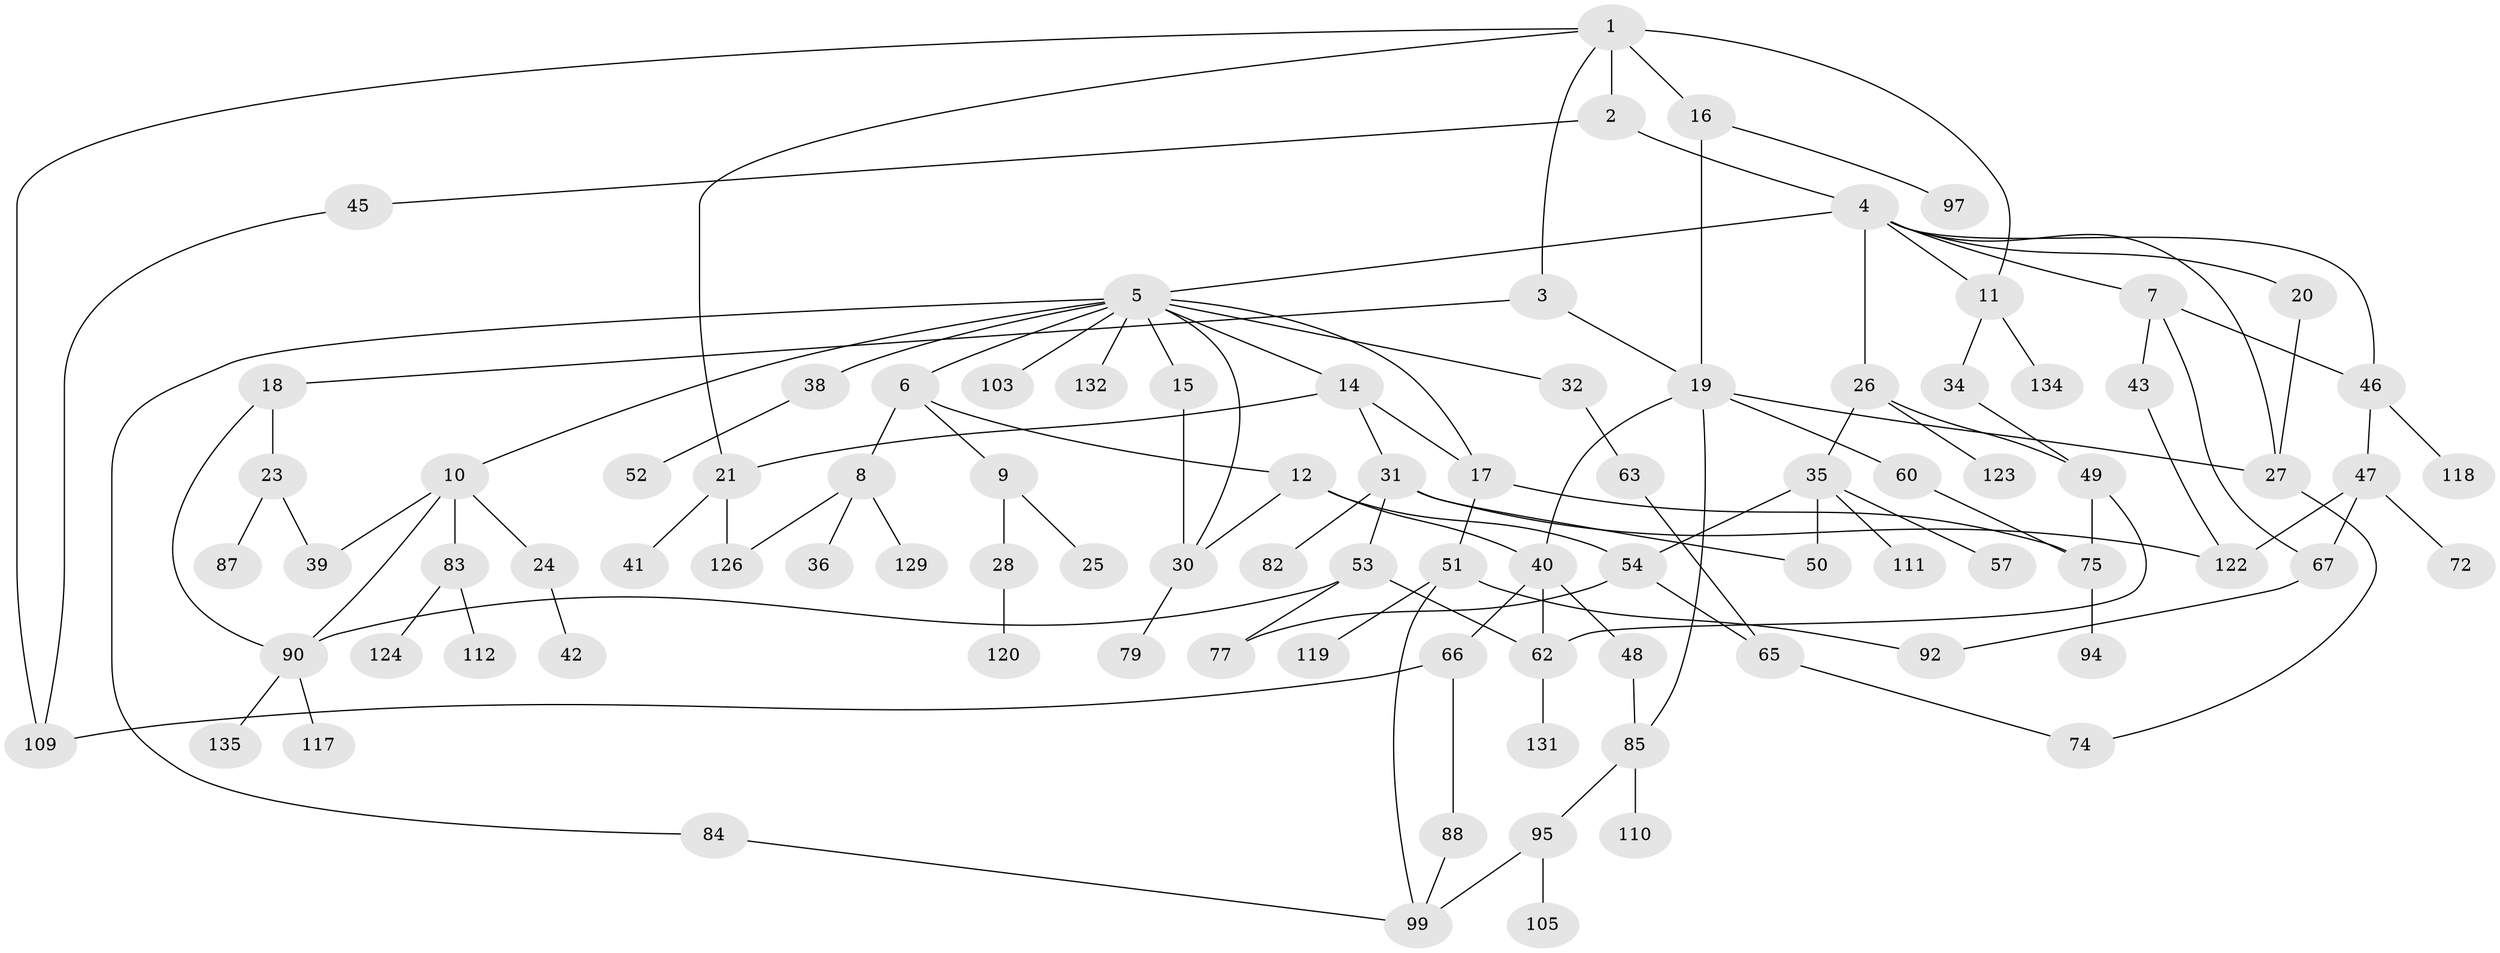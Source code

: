 // Generated by graph-tools (version 1.1) at 2025/51/02/27/25 19:51:36]
// undirected, 91 vertices, 124 edges
graph export_dot {
graph [start="1"]
  node [color=gray90,style=filled];
  1 [super="+71"];
  2;
  3 [super="+80"];
  4 [super="+73"];
  5 [super="+13"];
  6 [super="+113"];
  7 [super="+89"];
  8 [super="+68"];
  9;
  10 [super="+96"];
  11 [super="+22"];
  12 [super="+98"];
  14 [super="+29"];
  15;
  16 [super="+64"];
  17 [super="+130"];
  18;
  19 [super="+58"];
  20;
  21 [super="+37"];
  23 [super="+115"];
  24 [super="+33"];
  25;
  26 [super="+44"];
  27 [super="+70"];
  28;
  30 [super="+61"];
  31 [super="+108"];
  32;
  34;
  35 [super="+86"];
  36 [super="+128"];
  38 [super="+59"];
  39;
  40 [super="+127"];
  41;
  42 [super="+116"];
  43;
  45;
  46 [super="+55"];
  47 [super="+107"];
  48 [super="+76"];
  49 [super="+56"];
  50;
  51 [super="+81"];
  52;
  53 [super="+136"];
  54 [super="+69"];
  57;
  60;
  62 [super="+100"];
  63;
  65;
  66;
  67 [super="+91"];
  72;
  74;
  75 [super="+114"];
  77 [super="+78"];
  79;
  82 [super="+93"];
  83;
  84 [super="+125"];
  85 [super="+106"];
  87;
  88;
  90 [super="+101"];
  92;
  94;
  95 [super="+102"];
  97;
  99 [super="+104"];
  103;
  105;
  109 [super="+138"];
  110;
  111;
  112;
  117;
  118 [super="+121"];
  119;
  120 [super="+133"];
  122 [super="+137"];
  123;
  124;
  126;
  129;
  131;
  132;
  134;
  135;
  1 -- 2;
  1 -- 3;
  1 -- 16 [weight=2];
  1 -- 21;
  1 -- 109;
  1 -- 11;
  2 -- 4;
  2 -- 45;
  3 -- 18;
  3 -- 19;
  4 -- 5;
  4 -- 7;
  4 -- 11;
  4 -- 20;
  4 -- 26;
  4 -- 27;
  4 -- 46;
  5 -- 6;
  5 -- 10;
  5 -- 14;
  5 -- 17;
  5 -- 38;
  5 -- 84;
  5 -- 103;
  5 -- 132;
  5 -- 30;
  5 -- 32;
  5 -- 15;
  6 -- 8;
  6 -- 9;
  6 -- 12;
  7 -- 43;
  7 -- 46;
  7 -- 67;
  8 -- 36;
  8 -- 129;
  8 -- 126;
  9 -- 25;
  9 -- 28;
  10 -- 24;
  10 -- 39;
  10 -- 83;
  10 -- 90;
  11 -- 34;
  11 -- 134;
  12 -- 30;
  12 -- 54;
  12 -- 40;
  14 -- 21;
  14 -- 17;
  14 -- 31;
  15 -- 30;
  16 -- 97;
  16 -- 19;
  17 -- 51;
  17 -- 75;
  18 -- 23;
  18 -- 90;
  19 -- 40;
  19 -- 60;
  19 -- 27;
  19 -- 85;
  20 -- 27;
  21 -- 41;
  21 -- 126;
  23 -- 87;
  23 -- 39;
  24 -- 42;
  26 -- 35;
  26 -- 49;
  26 -- 123;
  27 -- 74;
  28 -- 120;
  30 -- 79;
  31 -- 53;
  31 -- 82;
  31 -- 50;
  31 -- 122;
  32 -- 63;
  34 -- 49;
  35 -- 50;
  35 -- 57;
  35 -- 111;
  35 -- 54;
  38 -- 52;
  40 -- 48;
  40 -- 66;
  40 -- 62;
  43 -- 122;
  45 -- 109;
  46 -- 47;
  46 -- 118;
  47 -- 67;
  47 -- 72;
  47 -- 122;
  48 -- 85;
  49 -- 75;
  49 -- 62;
  51 -- 99;
  51 -- 92;
  51 -- 119;
  53 -- 62;
  53 -- 77;
  53 -- 90;
  54 -- 77;
  54 -- 65;
  60 -- 75;
  62 -- 131;
  63 -- 65;
  65 -- 74;
  66 -- 88;
  66 -- 109;
  67 -- 92;
  75 -- 94;
  83 -- 112;
  83 -- 124;
  84 -- 99;
  85 -- 95;
  85 -- 110;
  88 -- 99;
  90 -- 117;
  90 -- 135;
  95 -- 99;
  95 -- 105;
}
